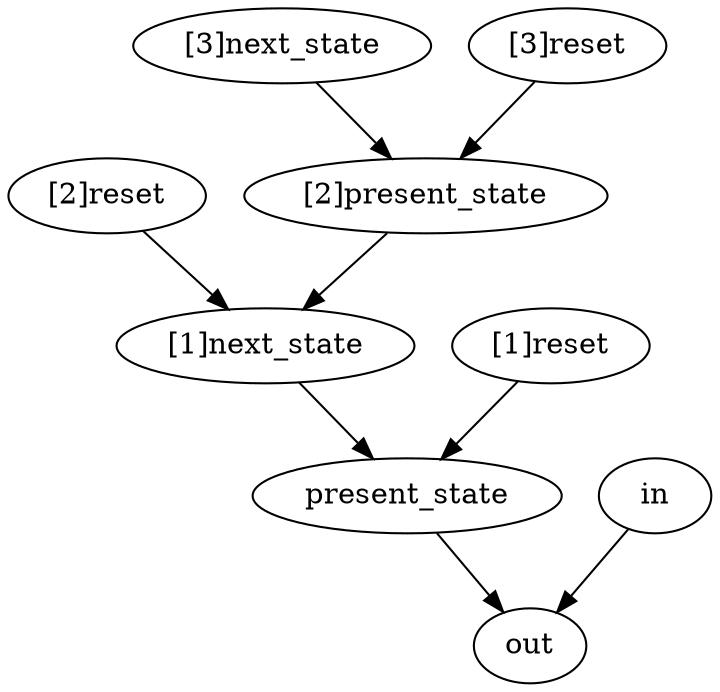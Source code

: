 strict digraph "" {
	"[2]reset"	[complexity=6,
		importance=1.62331855179,
		rank=0.270553091966];
	"[1]next_state"	[complexity=5,
		importance=0.748879034529,
		rank=0.149775806906];
	"[2]reset" -> "[1]next_state";
	"[2]present_state"	[complexity=7,
		importance=1.01793709179,
		rank=0.145419584541];
	"[2]present_state" -> "[1]next_state";
	present_state	[complexity=3,
		importance=0.524663632748,
		rank=0.174887877583];
	"[1]next_state" -> present_state;
	"[3]next_state"	[complexity=9,
		importance=1.24215249357,
		rank=0.13801694373];
	"[3]next_state" -> "[2]present_state";
	out	[complexity=0,
		importance=0.255605575491,
		rank=0.0];
	present_state -> out;
	in	[complexity=3,
		importance=0.381166058227,
		rank=0.127055352742];
	in -> out;
	"[1]reset"	[complexity=4,
		importance=1.17488774823,
		rank=0.293721937058];
	"[1]reset" -> present_state;
	"[3]reset"	[complexity=8,
		importance=2.16143466631,
		rank=0.270179333288];
	"[3]reset" -> "[2]present_state";
}
